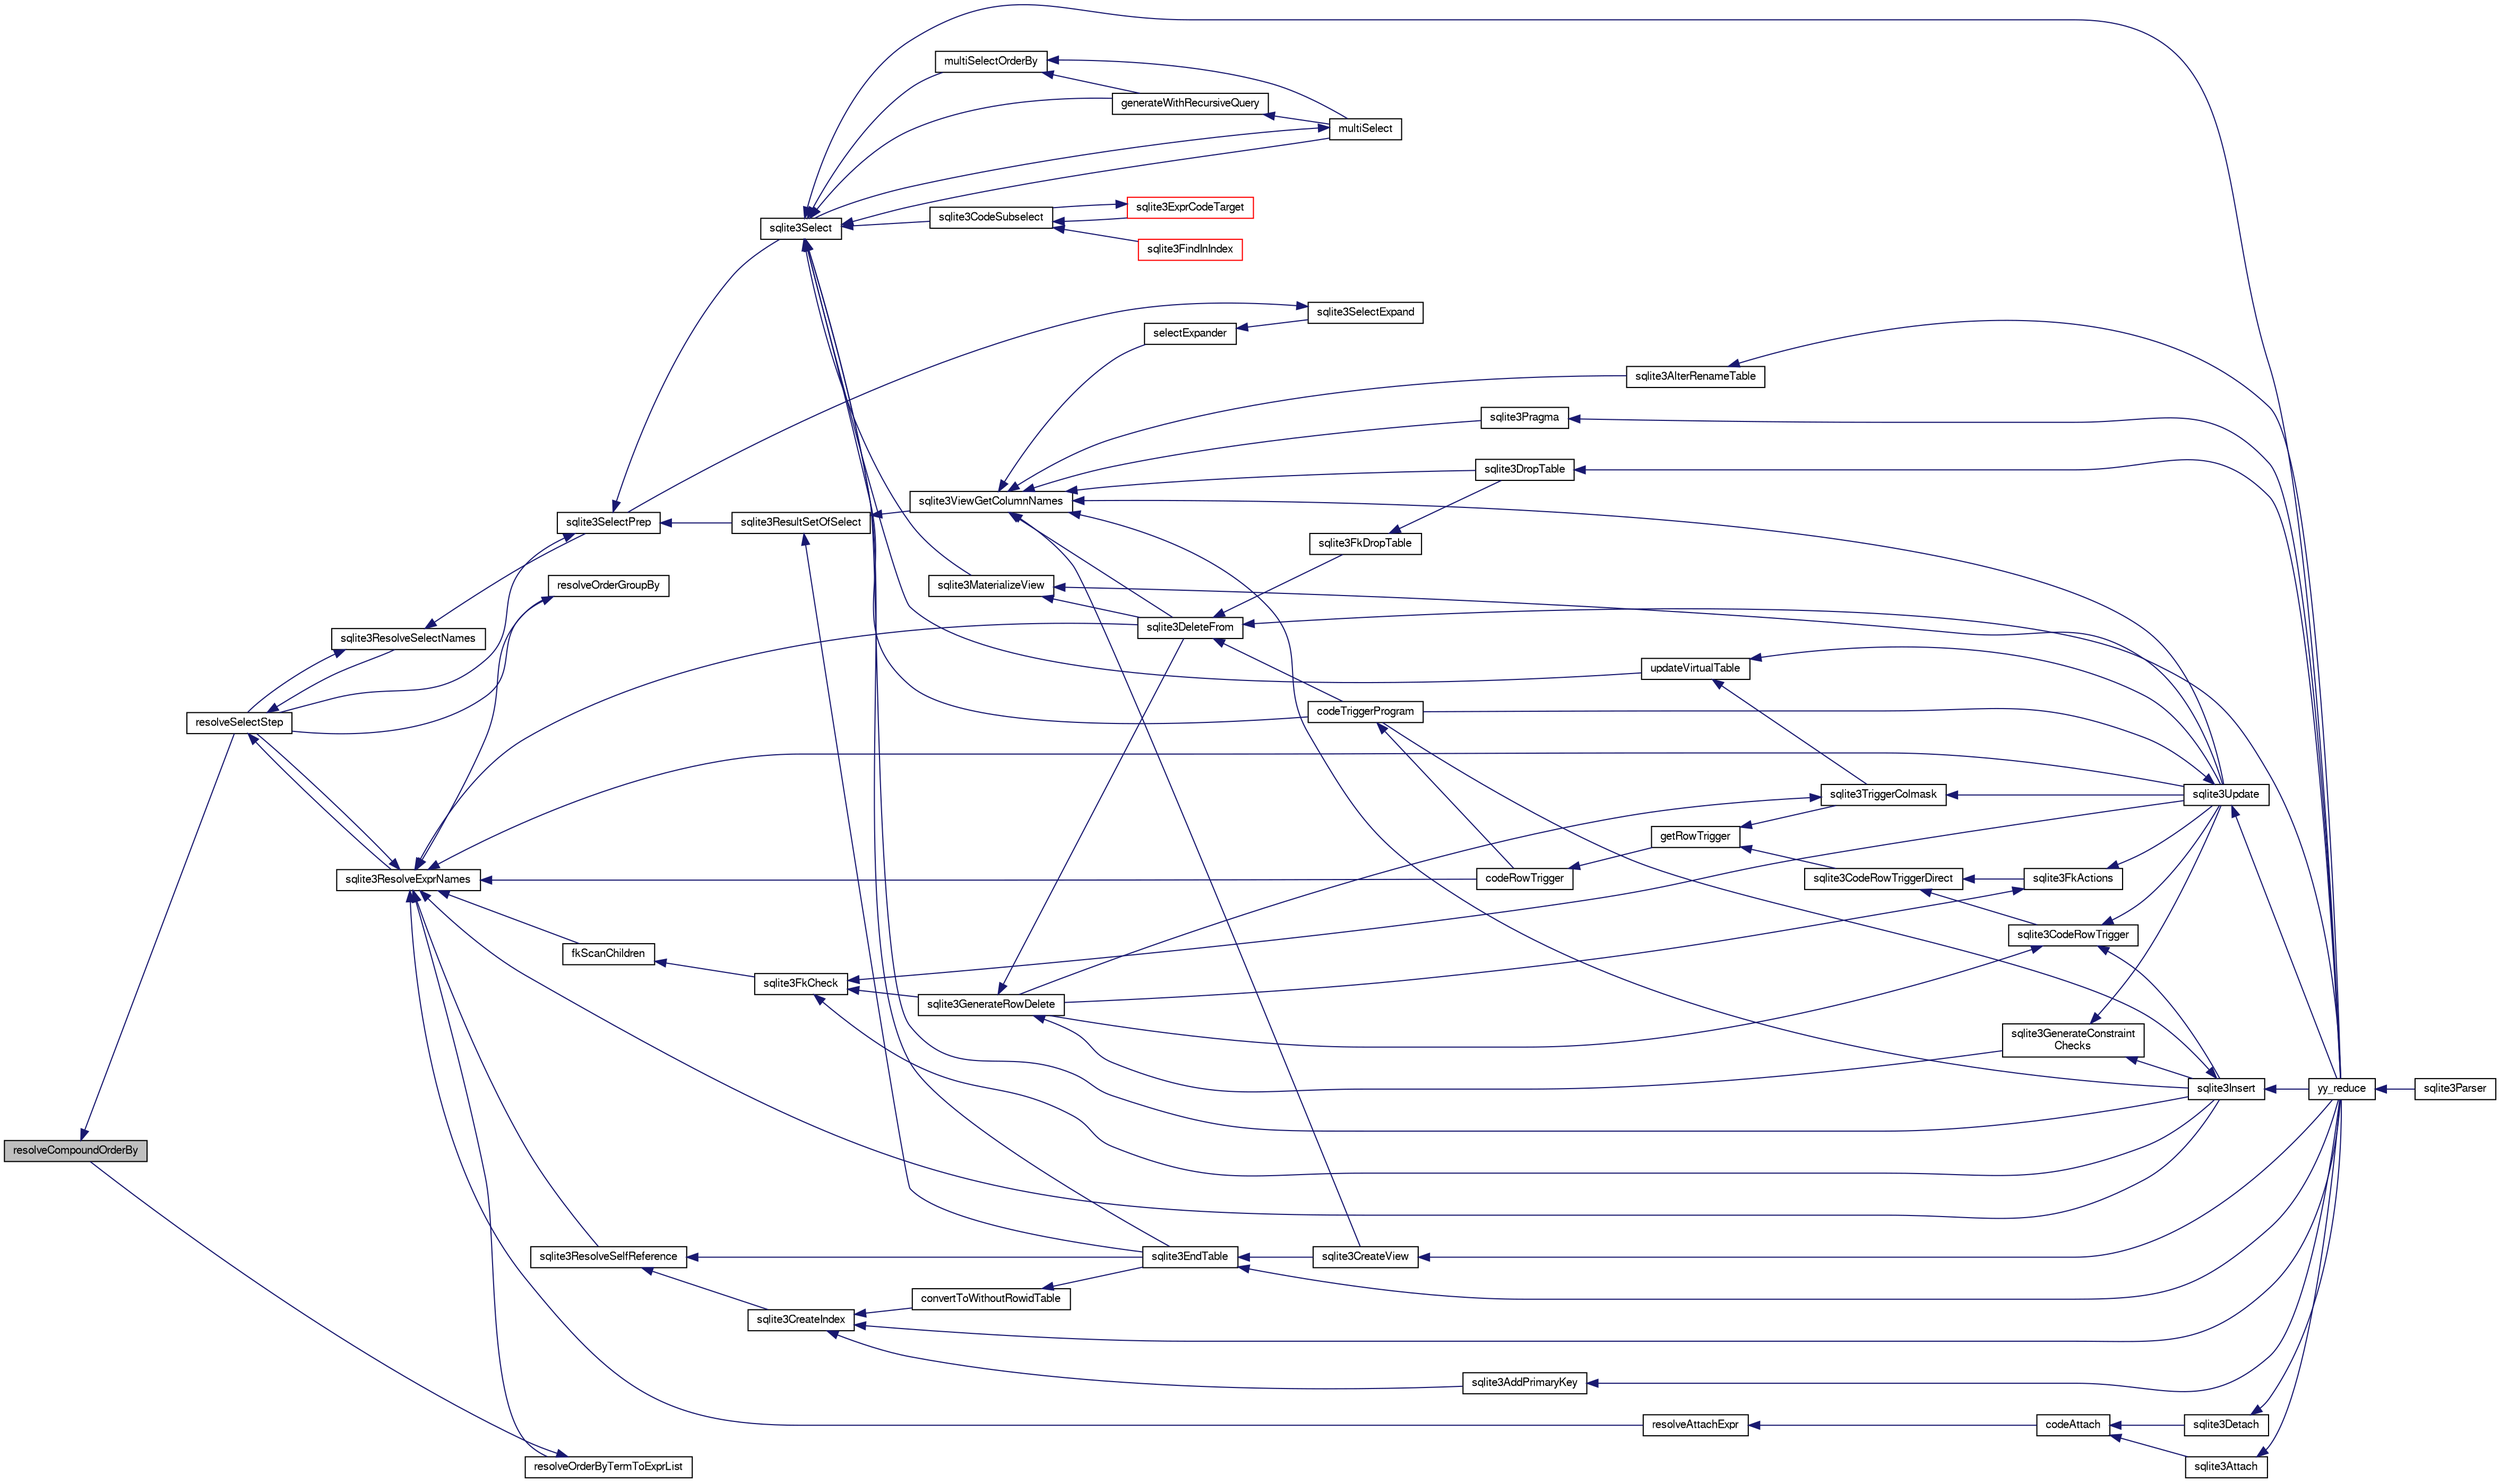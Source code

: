 digraph "resolveCompoundOrderBy"
{
  edge [fontname="FreeSans",fontsize="10",labelfontname="FreeSans",labelfontsize="10"];
  node [fontname="FreeSans",fontsize="10",shape=record];
  rankdir="LR";
  Node272810 [label="resolveCompoundOrderBy",height=0.2,width=0.4,color="black", fillcolor="grey75", style="filled", fontcolor="black"];
  Node272810 -> Node272811 [dir="back",color="midnightblue",fontsize="10",style="solid",fontname="FreeSans"];
  Node272811 [label="resolveSelectStep",height=0.2,width=0.4,color="black", fillcolor="white", style="filled",URL="$sqlite3_8c.html#a0b9015a9e505c63fd104dcbad672c814"];
  Node272811 -> Node272812 [dir="back",color="midnightblue",fontsize="10",style="solid",fontname="FreeSans"];
  Node272812 [label="sqlite3ResolveExprNames",height=0.2,width=0.4,color="black", fillcolor="white", style="filled",URL="$sqlite3_8c.html#a537cf717a3f847807d3a3fd65da636ad"];
  Node272812 -> Node272813 [dir="back",color="midnightblue",fontsize="10",style="solid",fontname="FreeSans"];
  Node272813 [label="resolveOrderByTermToExprList",height=0.2,width=0.4,color="black", fillcolor="white", style="filled",URL="$sqlite3_8c.html#ac7f7eabdc769257622ad90aac3e02fe6"];
  Node272813 -> Node272810 [dir="back",color="midnightblue",fontsize="10",style="solid",fontname="FreeSans"];
  Node272812 -> Node272814 [dir="back",color="midnightblue",fontsize="10",style="solid",fontname="FreeSans"];
  Node272814 [label="resolveOrderGroupBy",height=0.2,width=0.4,color="black", fillcolor="white", style="filled",URL="$sqlite3_8c.html#a4dc8ed6177a5de887eae1010992e3d00"];
  Node272814 -> Node272811 [dir="back",color="midnightblue",fontsize="10",style="solid",fontname="FreeSans"];
  Node272812 -> Node272811 [dir="back",color="midnightblue",fontsize="10",style="solid",fontname="FreeSans"];
  Node272812 -> Node272815 [dir="back",color="midnightblue",fontsize="10",style="solid",fontname="FreeSans"];
  Node272815 [label="sqlite3ResolveSelfReference",height=0.2,width=0.4,color="black", fillcolor="white", style="filled",URL="$sqlite3_8c.html#ab524095a849de78f8728167d19336094"];
  Node272815 -> Node272816 [dir="back",color="midnightblue",fontsize="10",style="solid",fontname="FreeSans"];
  Node272816 [label="sqlite3EndTable",height=0.2,width=0.4,color="black", fillcolor="white", style="filled",URL="$sqlite3_8c.html#a7b5f2c66c0f0b6f819d970ca389768b0"];
  Node272816 -> Node272817 [dir="back",color="midnightblue",fontsize="10",style="solid",fontname="FreeSans"];
  Node272817 [label="sqlite3CreateView",height=0.2,width=0.4,color="black", fillcolor="white", style="filled",URL="$sqlite3_8c.html#a9d85cb00ff71dee5cd9a019503a6982e"];
  Node272817 -> Node272818 [dir="back",color="midnightblue",fontsize="10",style="solid",fontname="FreeSans"];
  Node272818 [label="yy_reduce",height=0.2,width=0.4,color="black", fillcolor="white", style="filled",URL="$sqlite3_8c.html#a7c419a9b25711c666a9a2449ef377f14"];
  Node272818 -> Node272819 [dir="back",color="midnightblue",fontsize="10",style="solid",fontname="FreeSans"];
  Node272819 [label="sqlite3Parser",height=0.2,width=0.4,color="black", fillcolor="white", style="filled",URL="$sqlite3_8c.html#a0327d71a5fabe0b6a343d78a2602e72a"];
  Node272816 -> Node272818 [dir="back",color="midnightblue",fontsize="10",style="solid",fontname="FreeSans"];
  Node272815 -> Node272820 [dir="back",color="midnightblue",fontsize="10",style="solid",fontname="FreeSans"];
  Node272820 [label="sqlite3CreateIndex",height=0.2,width=0.4,color="black", fillcolor="white", style="filled",URL="$sqlite3_8c.html#a8dbe5e590ab6c58a8c45f34f7c81e825"];
  Node272820 -> Node272821 [dir="back",color="midnightblue",fontsize="10",style="solid",fontname="FreeSans"];
  Node272821 [label="sqlite3AddPrimaryKey",height=0.2,width=0.4,color="black", fillcolor="white", style="filled",URL="$sqlite3_8c.html#af2b0672c3379d2a7d927d210ae0ade62"];
  Node272821 -> Node272818 [dir="back",color="midnightblue",fontsize="10",style="solid",fontname="FreeSans"];
  Node272820 -> Node272822 [dir="back",color="midnightblue",fontsize="10",style="solid",fontname="FreeSans"];
  Node272822 [label="convertToWithoutRowidTable",height=0.2,width=0.4,color="black", fillcolor="white", style="filled",URL="$sqlite3_8c.html#a0d41effc4e4a0ba740429a08f6747313"];
  Node272822 -> Node272816 [dir="back",color="midnightblue",fontsize="10",style="solid",fontname="FreeSans"];
  Node272820 -> Node272818 [dir="back",color="midnightblue",fontsize="10",style="solid",fontname="FreeSans"];
  Node272812 -> Node272823 [dir="back",color="midnightblue",fontsize="10",style="solid",fontname="FreeSans"];
  Node272823 [label="resolveAttachExpr",height=0.2,width=0.4,color="black", fillcolor="white", style="filled",URL="$sqlite3_8c.html#a2b0ae2ee3fae38ccc805f582a9ce38f5"];
  Node272823 -> Node272824 [dir="back",color="midnightblue",fontsize="10",style="solid",fontname="FreeSans"];
  Node272824 [label="codeAttach",height=0.2,width=0.4,color="black", fillcolor="white", style="filled",URL="$sqlite3_8c.html#ade4e9e30d828a19c191fdcb098676d5b"];
  Node272824 -> Node272825 [dir="back",color="midnightblue",fontsize="10",style="solid",fontname="FreeSans"];
  Node272825 [label="sqlite3Detach",height=0.2,width=0.4,color="black", fillcolor="white", style="filled",URL="$sqlite3_8c.html#ab1a5a0b01c7560aef5e0b8603a68747d"];
  Node272825 -> Node272818 [dir="back",color="midnightblue",fontsize="10",style="solid",fontname="FreeSans"];
  Node272824 -> Node272826 [dir="back",color="midnightblue",fontsize="10",style="solid",fontname="FreeSans"];
  Node272826 [label="sqlite3Attach",height=0.2,width=0.4,color="black", fillcolor="white", style="filled",URL="$sqlite3_8c.html#ae0907fe0b43cc1b4c7e6a16213e8546f"];
  Node272826 -> Node272818 [dir="back",color="midnightblue",fontsize="10",style="solid",fontname="FreeSans"];
  Node272812 -> Node272827 [dir="back",color="midnightblue",fontsize="10",style="solid",fontname="FreeSans"];
  Node272827 [label="sqlite3DeleteFrom",height=0.2,width=0.4,color="black", fillcolor="white", style="filled",URL="$sqlite3_8c.html#ab9b4b45349188b49eabb23f94608a091"];
  Node272827 -> Node272828 [dir="back",color="midnightblue",fontsize="10",style="solid",fontname="FreeSans"];
  Node272828 [label="sqlite3FkDropTable",height=0.2,width=0.4,color="black", fillcolor="white", style="filled",URL="$sqlite3_8c.html#a1218c6fc74e89152ceaa4760e82f5ef9"];
  Node272828 -> Node272829 [dir="back",color="midnightblue",fontsize="10",style="solid",fontname="FreeSans"];
  Node272829 [label="sqlite3DropTable",height=0.2,width=0.4,color="black", fillcolor="white", style="filled",URL="$sqlite3_8c.html#a5534f77364b5568783c0e50db3c9defb"];
  Node272829 -> Node272818 [dir="back",color="midnightblue",fontsize="10",style="solid",fontname="FreeSans"];
  Node272827 -> Node272830 [dir="back",color="midnightblue",fontsize="10",style="solid",fontname="FreeSans"];
  Node272830 [label="codeTriggerProgram",height=0.2,width=0.4,color="black", fillcolor="white", style="filled",URL="$sqlite3_8c.html#a120801f59d9281d201d2ff4b2606836e"];
  Node272830 -> Node272831 [dir="back",color="midnightblue",fontsize="10",style="solid",fontname="FreeSans"];
  Node272831 [label="codeRowTrigger",height=0.2,width=0.4,color="black", fillcolor="white", style="filled",URL="$sqlite3_8c.html#a463cea5aaaf388b560b206570a0022fc"];
  Node272831 -> Node272832 [dir="back",color="midnightblue",fontsize="10",style="solid",fontname="FreeSans"];
  Node272832 [label="getRowTrigger",height=0.2,width=0.4,color="black", fillcolor="white", style="filled",URL="$sqlite3_8c.html#a69626ef20b540d1a2b19cf56f3f45689"];
  Node272832 -> Node272833 [dir="back",color="midnightblue",fontsize="10",style="solid",fontname="FreeSans"];
  Node272833 [label="sqlite3CodeRowTriggerDirect",height=0.2,width=0.4,color="black", fillcolor="white", style="filled",URL="$sqlite3_8c.html#ad92829f9001bcf89a0299dad5a48acd4"];
  Node272833 -> Node272834 [dir="back",color="midnightblue",fontsize="10",style="solid",fontname="FreeSans"];
  Node272834 [label="sqlite3FkActions",height=0.2,width=0.4,color="black", fillcolor="white", style="filled",URL="$sqlite3_8c.html#a39159bd1623724946c22355ba7f3ef90"];
  Node272834 -> Node272835 [dir="back",color="midnightblue",fontsize="10",style="solid",fontname="FreeSans"];
  Node272835 [label="sqlite3GenerateRowDelete",height=0.2,width=0.4,color="black", fillcolor="white", style="filled",URL="$sqlite3_8c.html#a2c76cbf3027fc18fdbb8cb4cd96b77d9"];
  Node272835 -> Node272827 [dir="back",color="midnightblue",fontsize="10",style="solid",fontname="FreeSans"];
  Node272835 -> Node272836 [dir="back",color="midnightblue",fontsize="10",style="solid",fontname="FreeSans"];
  Node272836 [label="sqlite3GenerateConstraint\lChecks",height=0.2,width=0.4,color="black", fillcolor="white", style="filled",URL="$sqlite3_8c.html#aef639c1e6a0c0a67ca6e7690ad931bd2"];
  Node272836 -> Node272837 [dir="back",color="midnightblue",fontsize="10",style="solid",fontname="FreeSans"];
  Node272837 [label="sqlite3Insert",height=0.2,width=0.4,color="black", fillcolor="white", style="filled",URL="$sqlite3_8c.html#a5b17c9c2000bae6bdff8e6be48d7dc2b"];
  Node272837 -> Node272830 [dir="back",color="midnightblue",fontsize="10",style="solid",fontname="FreeSans"];
  Node272837 -> Node272818 [dir="back",color="midnightblue",fontsize="10",style="solid",fontname="FreeSans"];
  Node272836 -> Node272838 [dir="back",color="midnightblue",fontsize="10",style="solid",fontname="FreeSans"];
  Node272838 [label="sqlite3Update",height=0.2,width=0.4,color="black", fillcolor="white", style="filled",URL="$sqlite3_8c.html#ac5aa67c46e8cc8174566fabe6809fafa"];
  Node272838 -> Node272830 [dir="back",color="midnightblue",fontsize="10",style="solid",fontname="FreeSans"];
  Node272838 -> Node272818 [dir="back",color="midnightblue",fontsize="10",style="solid",fontname="FreeSans"];
  Node272834 -> Node272838 [dir="back",color="midnightblue",fontsize="10",style="solid",fontname="FreeSans"];
  Node272833 -> Node272839 [dir="back",color="midnightblue",fontsize="10",style="solid",fontname="FreeSans"];
  Node272839 [label="sqlite3CodeRowTrigger",height=0.2,width=0.4,color="black", fillcolor="white", style="filled",URL="$sqlite3_8c.html#a37f21393c74de4d01b16761ee9abacd9"];
  Node272839 -> Node272835 [dir="back",color="midnightblue",fontsize="10",style="solid",fontname="FreeSans"];
  Node272839 -> Node272837 [dir="back",color="midnightblue",fontsize="10",style="solid",fontname="FreeSans"];
  Node272839 -> Node272838 [dir="back",color="midnightblue",fontsize="10",style="solid",fontname="FreeSans"];
  Node272832 -> Node272840 [dir="back",color="midnightblue",fontsize="10",style="solid",fontname="FreeSans"];
  Node272840 [label="sqlite3TriggerColmask",height=0.2,width=0.4,color="black", fillcolor="white", style="filled",URL="$sqlite3_8c.html#acace8e99e37ae5e84ea03c65e820c540"];
  Node272840 -> Node272835 [dir="back",color="midnightblue",fontsize="10",style="solid",fontname="FreeSans"];
  Node272840 -> Node272838 [dir="back",color="midnightblue",fontsize="10",style="solid",fontname="FreeSans"];
  Node272827 -> Node272818 [dir="back",color="midnightblue",fontsize="10",style="solid",fontname="FreeSans"];
  Node272812 -> Node272841 [dir="back",color="midnightblue",fontsize="10",style="solid",fontname="FreeSans"];
  Node272841 [label="fkScanChildren",height=0.2,width=0.4,color="black", fillcolor="white", style="filled",URL="$sqlite3_8c.html#a67c9dcb484336b3155e7a82a037d4691"];
  Node272841 -> Node272842 [dir="back",color="midnightblue",fontsize="10",style="solid",fontname="FreeSans"];
  Node272842 [label="sqlite3FkCheck",height=0.2,width=0.4,color="black", fillcolor="white", style="filled",URL="$sqlite3_8c.html#aa38fb76c7d6f48f19772877a41703b92"];
  Node272842 -> Node272835 [dir="back",color="midnightblue",fontsize="10",style="solid",fontname="FreeSans"];
  Node272842 -> Node272837 [dir="back",color="midnightblue",fontsize="10",style="solid",fontname="FreeSans"];
  Node272842 -> Node272838 [dir="back",color="midnightblue",fontsize="10",style="solid",fontname="FreeSans"];
  Node272812 -> Node272837 [dir="back",color="midnightblue",fontsize="10",style="solid",fontname="FreeSans"];
  Node272812 -> Node272831 [dir="back",color="midnightblue",fontsize="10",style="solid",fontname="FreeSans"];
  Node272812 -> Node272838 [dir="back",color="midnightblue",fontsize="10",style="solid",fontname="FreeSans"];
  Node272811 -> Node272843 [dir="back",color="midnightblue",fontsize="10",style="solid",fontname="FreeSans"];
  Node272843 [label="sqlite3ResolveSelectNames",height=0.2,width=0.4,color="black", fillcolor="white", style="filled",URL="$sqlite3_8c.html#a0cf10c480643b1ab9eaa02056a400734"];
  Node272843 -> Node272811 [dir="back",color="midnightblue",fontsize="10",style="solid",fontname="FreeSans"];
  Node272843 -> Node272844 [dir="back",color="midnightblue",fontsize="10",style="solid",fontname="FreeSans"];
  Node272844 [label="sqlite3SelectPrep",height=0.2,width=0.4,color="black", fillcolor="white", style="filled",URL="$sqlite3_8c.html#aa4385bd53c0a43dea72fbc23cc78e1c6"];
  Node272844 -> Node272811 [dir="back",color="midnightblue",fontsize="10",style="solid",fontname="FreeSans"];
  Node272844 -> Node272845 [dir="back",color="midnightblue",fontsize="10",style="solid",fontname="FreeSans"];
  Node272845 [label="sqlite3ResultSetOfSelect",height=0.2,width=0.4,color="black", fillcolor="white", style="filled",URL="$sqlite3_8c.html#ade35a86757654a36498d74152aa2fda8"];
  Node272845 -> Node272816 [dir="back",color="midnightblue",fontsize="10",style="solid",fontname="FreeSans"];
  Node272845 -> Node272846 [dir="back",color="midnightblue",fontsize="10",style="solid",fontname="FreeSans"];
  Node272846 [label="sqlite3ViewGetColumnNames",height=0.2,width=0.4,color="black", fillcolor="white", style="filled",URL="$sqlite3_8c.html#aebc7cd8d9e2bd174ae0a60363d3f6ce8"];
  Node272846 -> Node272847 [dir="back",color="midnightblue",fontsize="10",style="solid",fontname="FreeSans"];
  Node272847 [label="sqlite3AlterRenameTable",height=0.2,width=0.4,color="black", fillcolor="white", style="filled",URL="$sqlite3_8c.html#aa5cfdb507ff74e559f2efb0318c96d2c"];
  Node272847 -> Node272818 [dir="back",color="midnightblue",fontsize="10",style="solid",fontname="FreeSans"];
  Node272846 -> Node272817 [dir="back",color="midnightblue",fontsize="10",style="solid",fontname="FreeSans"];
  Node272846 -> Node272829 [dir="back",color="midnightblue",fontsize="10",style="solid",fontname="FreeSans"];
  Node272846 -> Node272827 [dir="back",color="midnightblue",fontsize="10",style="solid",fontname="FreeSans"];
  Node272846 -> Node272837 [dir="back",color="midnightblue",fontsize="10",style="solid",fontname="FreeSans"];
  Node272846 -> Node272848 [dir="back",color="midnightblue",fontsize="10",style="solid",fontname="FreeSans"];
  Node272848 [label="sqlite3Pragma",height=0.2,width=0.4,color="black", fillcolor="white", style="filled",URL="$sqlite3_8c.html#a111391370f58f8e6a6eca51fd34d62ed"];
  Node272848 -> Node272818 [dir="back",color="midnightblue",fontsize="10",style="solid",fontname="FreeSans"];
  Node272846 -> Node272849 [dir="back",color="midnightblue",fontsize="10",style="solid",fontname="FreeSans"];
  Node272849 [label="selectExpander",height=0.2,width=0.4,color="black", fillcolor="white", style="filled",URL="$sqlite3_8c.html#abee977318fbf74531340c6e41b0ca953"];
  Node272849 -> Node272850 [dir="back",color="midnightblue",fontsize="10",style="solid",fontname="FreeSans"];
  Node272850 [label="sqlite3SelectExpand",height=0.2,width=0.4,color="black", fillcolor="white", style="filled",URL="$sqlite3_8c.html#ae55acd1d8219505e629c2148950fa3de"];
  Node272850 -> Node272844 [dir="back",color="midnightblue",fontsize="10",style="solid",fontname="FreeSans"];
  Node272846 -> Node272838 [dir="back",color="midnightblue",fontsize="10",style="solid",fontname="FreeSans"];
  Node272844 -> Node272851 [dir="back",color="midnightblue",fontsize="10",style="solid",fontname="FreeSans"];
  Node272851 [label="sqlite3Select",height=0.2,width=0.4,color="black", fillcolor="white", style="filled",URL="$sqlite3_8c.html#a2465ee8c956209ba4b272477b7c21a45"];
  Node272851 -> Node272852 [dir="back",color="midnightblue",fontsize="10",style="solid",fontname="FreeSans"];
  Node272852 [label="sqlite3CodeSubselect",height=0.2,width=0.4,color="black", fillcolor="white", style="filled",URL="$sqlite3_8c.html#aa69b46d2204a1d1b110107a1be12ee0c"];
  Node272852 -> Node272853 [dir="back",color="midnightblue",fontsize="10",style="solid",fontname="FreeSans"];
  Node272853 [label="sqlite3FindInIndex",height=0.2,width=0.4,color="red", fillcolor="white", style="filled",URL="$sqlite3_8c.html#af7d8c56ab0231f44bb5f87b3fafeffb2"];
  Node272852 -> Node272855 [dir="back",color="midnightblue",fontsize="10",style="solid",fontname="FreeSans"];
  Node272855 [label="sqlite3ExprCodeTarget",height=0.2,width=0.4,color="red", fillcolor="white", style="filled",URL="$sqlite3_8c.html#a4f308397a0a3ed299ed31aaa1ae2a293"];
  Node272855 -> Node272852 [dir="back",color="midnightblue",fontsize="10",style="solid",fontname="FreeSans"];
  Node272851 -> Node272816 [dir="back",color="midnightblue",fontsize="10",style="solid",fontname="FreeSans"];
  Node272851 -> Node272892 [dir="back",color="midnightblue",fontsize="10",style="solid",fontname="FreeSans"];
  Node272892 [label="sqlite3MaterializeView",height=0.2,width=0.4,color="black", fillcolor="white", style="filled",URL="$sqlite3_8c.html#a4557984b0b75f998fb0c3f231c9b1def"];
  Node272892 -> Node272827 [dir="back",color="midnightblue",fontsize="10",style="solid",fontname="FreeSans"];
  Node272892 -> Node272838 [dir="back",color="midnightblue",fontsize="10",style="solid",fontname="FreeSans"];
  Node272851 -> Node272837 [dir="back",color="midnightblue",fontsize="10",style="solid",fontname="FreeSans"];
  Node272851 -> Node272874 [dir="back",color="midnightblue",fontsize="10",style="solid",fontname="FreeSans"];
  Node272874 [label="generateWithRecursiveQuery",height=0.2,width=0.4,color="black", fillcolor="white", style="filled",URL="$sqlite3_8c.html#ade2c3663fa9c3b9676507984b9483942"];
  Node272874 -> Node272875 [dir="back",color="midnightblue",fontsize="10",style="solid",fontname="FreeSans"];
  Node272875 [label="multiSelect",height=0.2,width=0.4,color="black", fillcolor="white", style="filled",URL="$sqlite3_8c.html#a6456c61f3d9b2389738753cedfa24fa7"];
  Node272875 -> Node272851 [dir="back",color="midnightblue",fontsize="10",style="solid",fontname="FreeSans"];
  Node272851 -> Node272875 [dir="back",color="midnightblue",fontsize="10",style="solid",fontname="FreeSans"];
  Node272851 -> Node272876 [dir="back",color="midnightblue",fontsize="10",style="solid",fontname="FreeSans"];
  Node272876 [label="multiSelectOrderBy",height=0.2,width=0.4,color="black", fillcolor="white", style="filled",URL="$sqlite3_8c.html#afcdb8488c6f4dfdadaf9f04bca35b808"];
  Node272876 -> Node272874 [dir="back",color="midnightblue",fontsize="10",style="solid",fontname="FreeSans"];
  Node272876 -> Node272875 [dir="back",color="midnightblue",fontsize="10",style="solid",fontname="FreeSans"];
  Node272851 -> Node272830 [dir="back",color="midnightblue",fontsize="10",style="solid",fontname="FreeSans"];
  Node272851 -> Node272893 [dir="back",color="midnightblue",fontsize="10",style="solid",fontname="FreeSans"];
  Node272893 [label="updateVirtualTable",height=0.2,width=0.4,color="black", fillcolor="white", style="filled",URL="$sqlite3_8c.html#a740220531db9293c39a2cdd7da3f74e1"];
  Node272893 -> Node272840 [dir="back",color="midnightblue",fontsize="10",style="solid",fontname="FreeSans"];
  Node272893 -> Node272838 [dir="back",color="midnightblue",fontsize="10",style="solid",fontname="FreeSans"];
  Node272851 -> Node272818 [dir="back",color="midnightblue",fontsize="10",style="solid",fontname="FreeSans"];
}
